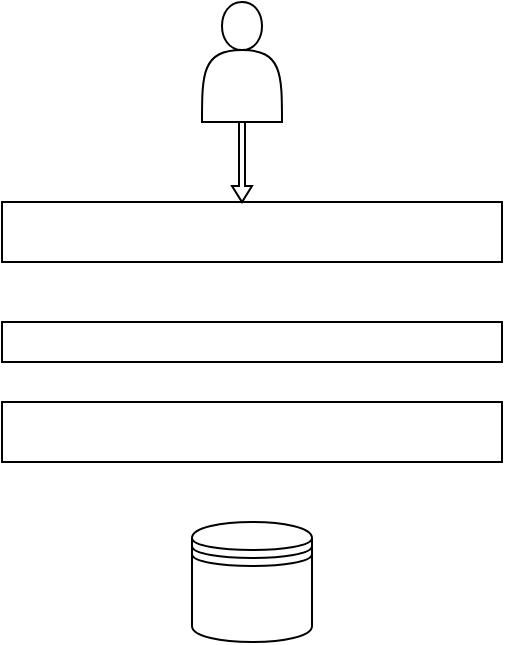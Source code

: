 <mxfile version="12.8.1" type="github"><diagram id="fErZ-ewneFeQtlrWmC_4" name="Page-1"><mxGraphModel dx="782" dy="437" grid="1" gridSize="10" guides="1" tooltips="1" connect="1" arrows="1" fold="1" page="1" pageScale="1" pageWidth="850" pageHeight="1100" math="0" shadow="0"><root><mxCell id="0"/><mxCell id="1" parent="0"/><mxCell id="W1k-iOgSJlrFm0F20t-G-1" value="" style="shape=datastore;whiteSpace=wrap;html=1;" vertex="1" parent="1"><mxGeometry x="300" y="270" width="60" height="60" as="geometry"/></mxCell><mxCell id="W1k-iOgSJlrFm0F20t-G-2" value="" style="verticalLabelPosition=bottom;verticalAlign=top;html=1;shape=mxgraph.basic.rect;fillColor2=none;strokeWidth=1;size=20;indent=5;" vertex="1" parent="1"><mxGeometry x="205" y="210" width="250" height="30" as="geometry"/></mxCell><mxCell id="W1k-iOgSJlrFm0F20t-G-3" value="" style="verticalLabelPosition=bottom;verticalAlign=top;html=1;shape=mxgraph.basic.rect;fillColor2=none;strokeWidth=1;size=20;indent=5;" vertex="1" parent="1"><mxGeometry x="205" y="170" width="250" height="20" as="geometry"/></mxCell><mxCell id="W1k-iOgSJlrFm0F20t-G-4" value="" style="verticalLabelPosition=bottom;verticalAlign=top;html=1;shape=mxgraph.basic.rect;fillColor2=none;strokeWidth=1;size=20;indent=5;" vertex="1" parent="1"><mxGeometry x="205" y="110" width="250" height="30" as="geometry"/></mxCell><mxCell id="W1k-iOgSJlrFm0F20t-G-5" value="" style="shape=actor;whiteSpace=wrap;html=1;" vertex="1" parent="1"><mxGeometry x="305" y="10" width="40" height="60" as="geometry"/></mxCell><mxCell id="W1k-iOgSJlrFm0F20t-G-6" value="" style="shape=singleArrow;direction=south;whiteSpace=wrap;html=1;" vertex="1" parent="1"><mxGeometry x="320" y="70" width="10" height="40" as="geometry"/></mxCell></root></mxGraphModel></diagram></mxfile>